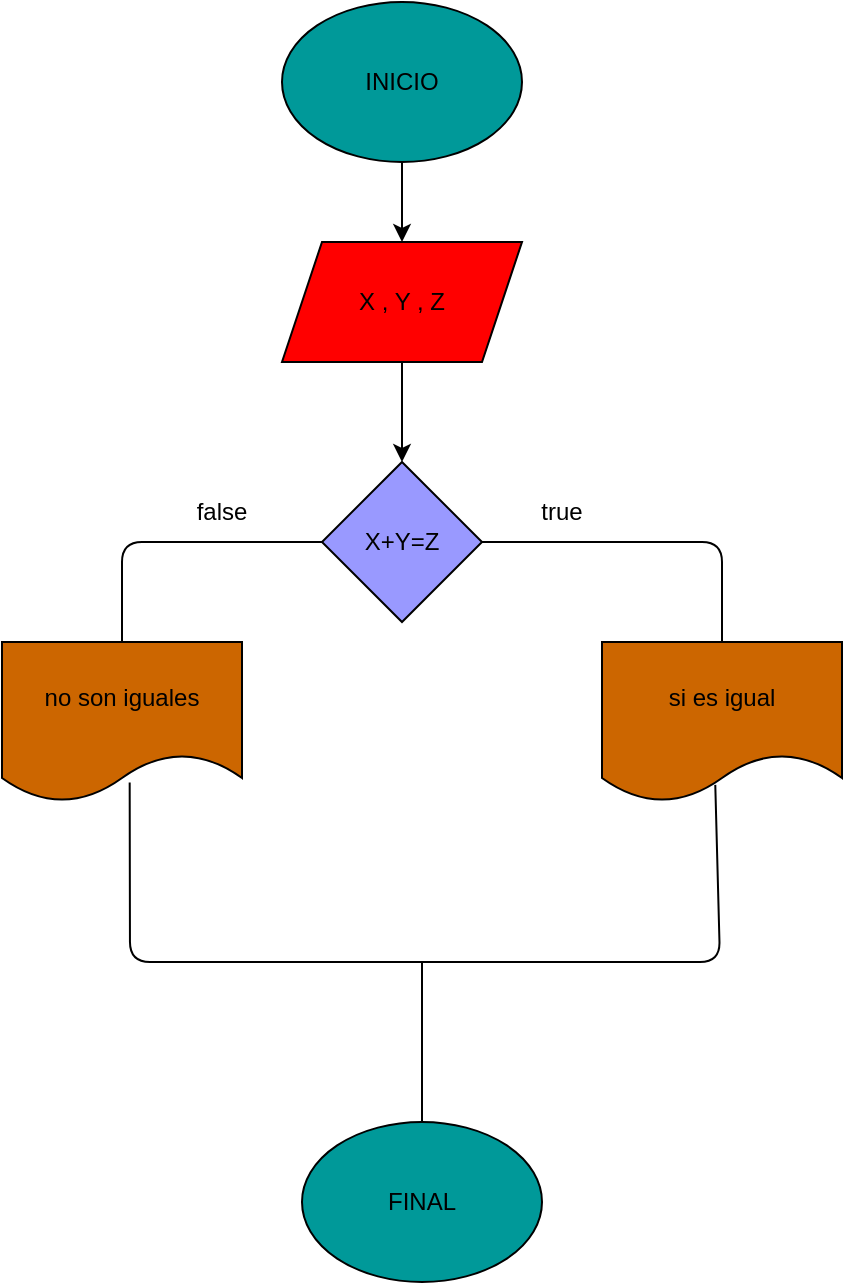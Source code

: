 <mxfile>
    <diagram id="xgsegRmM7mG71Cl10FM6" name="Página-1">
        <mxGraphModel dx="1175" dy="525" grid="1" gridSize="10" guides="1" tooltips="1" connect="1" arrows="1" fold="1" page="1" pageScale="1" pageWidth="827" pageHeight="1169" math="0" shadow="0">
            <root>
                <mxCell id="0"/>
                <mxCell id="1" parent="0"/>
                <mxCell id="13" value="" style="edgeStyle=none;html=1;" edge="1" parent="1" source="2" target="3">
                    <mxGeometry relative="1" as="geometry"/>
                </mxCell>
                <mxCell id="2" value="INICIO" style="ellipse;whiteSpace=wrap;html=1;fillColor=#009999;" vertex="1" parent="1">
                    <mxGeometry x="350" y="40" width="120" height="80" as="geometry"/>
                </mxCell>
                <mxCell id="14" value="" style="edgeStyle=none;html=1;" edge="1" parent="1" source="3" target="4">
                    <mxGeometry relative="1" as="geometry"/>
                </mxCell>
                <mxCell id="3" value="X , Y , Z" style="shape=parallelogram;perimeter=parallelogramPerimeter;whiteSpace=wrap;html=1;fixedSize=1;fillColor=#FF0000;" vertex="1" parent="1">
                    <mxGeometry x="350" y="160" width="120" height="60" as="geometry"/>
                </mxCell>
                <mxCell id="4" value="X+Y=Z" style="rhombus;whiteSpace=wrap;html=1;fillColor=#9999FF;" vertex="1" parent="1">
                    <mxGeometry x="370" y="270" width="80" height="80" as="geometry"/>
                </mxCell>
                <mxCell id="5" value="si es igual" style="shape=document;whiteSpace=wrap;html=1;boundedLbl=1;fillColor=#CC6600;" vertex="1" parent="1">
                    <mxGeometry x="510" y="360" width="120" height="80" as="geometry"/>
                </mxCell>
                <mxCell id="6" value="no son iguales" style="shape=document;whiteSpace=wrap;html=1;boundedLbl=1;fillColor=#CC6600;" vertex="1" parent="1">
                    <mxGeometry x="210" y="360" width="120" height="80" as="geometry"/>
                </mxCell>
                <mxCell id="7" value="" style="endArrow=none;html=1;entryX=0.5;entryY=0;entryDx=0;entryDy=0;startArrow=none;" edge="1" parent="1" target="5">
                    <mxGeometry width="50" height="50" relative="1" as="geometry">
                        <mxPoint x="500" y="310" as="sourcePoint"/>
                        <mxPoint x="440" y="250" as="targetPoint"/>
                        <Array as="points">
                            <mxPoint x="570" y="310"/>
                        </Array>
                    </mxGeometry>
                </mxCell>
                <mxCell id="8" value="" style="endArrow=none;html=1;exitX=0.5;exitY=0;exitDx=0;exitDy=0;entryX=0;entryY=0.5;entryDx=0;entryDy=0;" edge="1" parent="1" source="6" target="4">
                    <mxGeometry width="50" height="50" relative="1" as="geometry">
                        <mxPoint x="390" y="300" as="sourcePoint"/>
                        <mxPoint x="440" y="250" as="targetPoint"/>
                        <Array as="points">
                            <mxPoint x="270" y="310"/>
                        </Array>
                    </mxGeometry>
                </mxCell>
                <mxCell id="9" value="false" style="text;html=1;strokeColor=none;fillColor=none;align=center;verticalAlign=middle;whiteSpace=wrap;rounded=0;" vertex="1" parent="1">
                    <mxGeometry x="290" y="280" width="60" height="30" as="geometry"/>
                </mxCell>
                <mxCell id="11" value="" style="endArrow=none;html=1;entryX=0.5;entryY=0;entryDx=0;entryDy=0;exitX=1;exitY=0.5;exitDx=0;exitDy=0;" edge="1" parent="1" source="4">
                    <mxGeometry width="50" height="50" relative="1" as="geometry">
                        <mxPoint x="450" y="310" as="sourcePoint"/>
                        <mxPoint x="510" y="310" as="targetPoint"/>
                        <Array as="points"/>
                    </mxGeometry>
                </mxCell>
                <mxCell id="12" value="true" style="text;html=1;strokeColor=none;fillColor=none;align=center;verticalAlign=middle;whiteSpace=wrap;rounded=0;" vertex="1" parent="1">
                    <mxGeometry x="460" y="280" width="60" height="30" as="geometry"/>
                </mxCell>
                <mxCell id="15" value="" style="endArrow=none;html=1;exitX=0.532;exitY=0.878;exitDx=0;exitDy=0;exitPerimeter=0;" edge="1" parent="1" source="6">
                    <mxGeometry width="50" height="50" relative="1" as="geometry">
                        <mxPoint x="390" y="420" as="sourcePoint"/>
                        <mxPoint x="410" y="520" as="targetPoint"/>
                        <Array as="points">
                            <mxPoint x="274" y="520"/>
                        </Array>
                    </mxGeometry>
                </mxCell>
                <mxCell id="16" value="" style="endArrow=none;html=1;entryX=0.472;entryY=0.893;entryDx=0;entryDy=0;entryPerimeter=0;" edge="1" parent="1" target="5">
                    <mxGeometry width="50" height="50" relative="1" as="geometry">
                        <mxPoint x="400" y="520" as="sourcePoint"/>
                        <mxPoint x="590" y="450" as="targetPoint"/>
                        <Array as="points">
                            <mxPoint x="569" y="520"/>
                        </Array>
                    </mxGeometry>
                </mxCell>
                <mxCell id="17" value="" style="endArrow=none;html=1;" edge="1" parent="1">
                    <mxGeometry width="50" height="50" relative="1" as="geometry">
                        <mxPoint x="420" y="610" as="sourcePoint"/>
                        <mxPoint x="420" y="520" as="targetPoint"/>
                    </mxGeometry>
                </mxCell>
                <mxCell id="18" value="FINAL" style="ellipse;whiteSpace=wrap;html=1;fillColor=#009999;" vertex="1" parent="1">
                    <mxGeometry x="360" y="600" width="120" height="80" as="geometry"/>
                </mxCell>
            </root>
        </mxGraphModel>
    </diagram>
</mxfile>